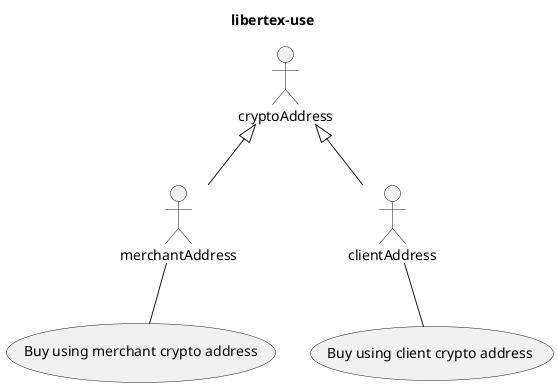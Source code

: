 @startuml libertex-use

title <b>libertex-use</b>

actor cryptoAddress
actor merchantAddress
actor clientAddress

usecase (Buy using client crypto address) as useClient
usecase (Buy using merchant crypto address) as useMerchant

merchantAddress -up-|> cryptoAddress
clientAddress -up-|> cryptoAddress

merchantAddress -- useMerchant
clientAddress -- useClient

@enduml
